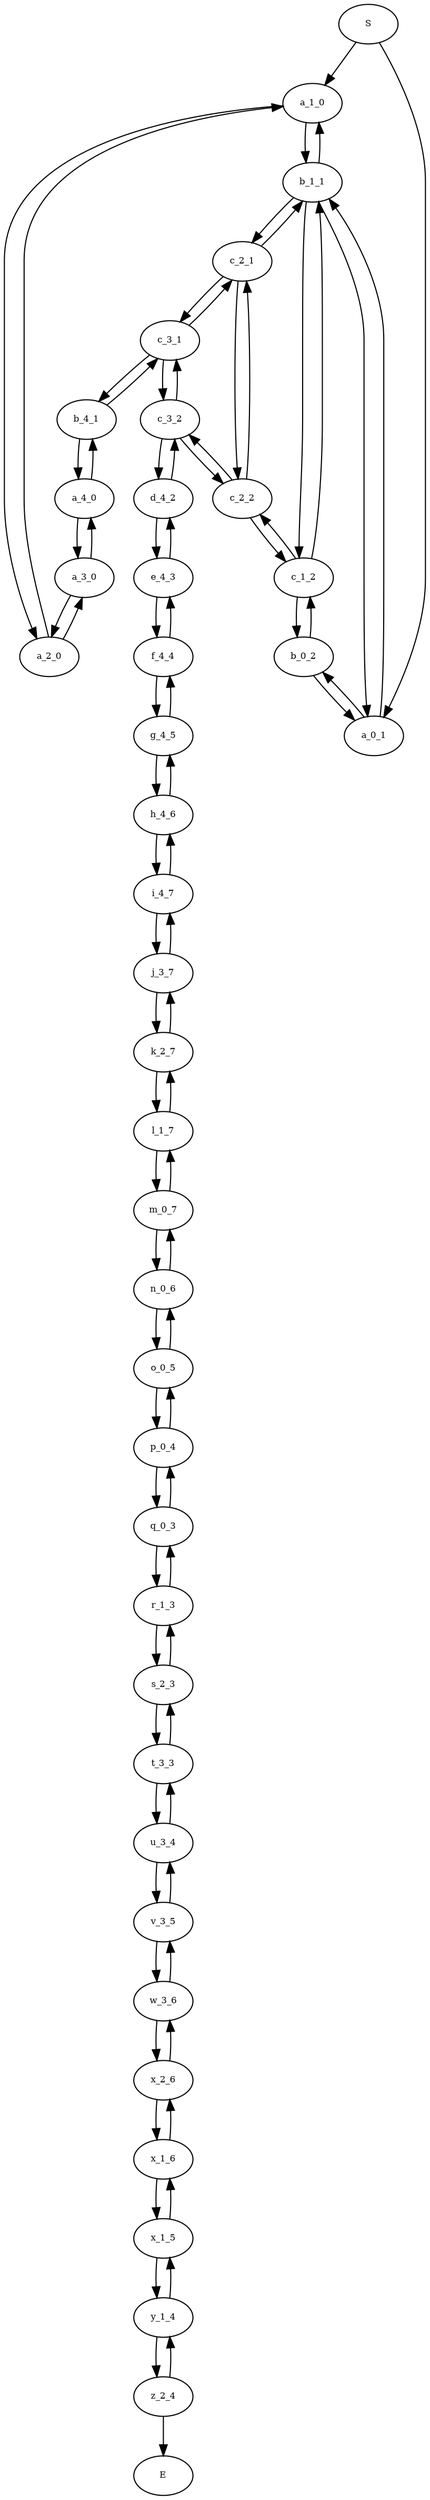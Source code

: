 digraph RGL__DirectedAdjacencyGraph {
    S [
        fontsize = 8,
        label = S
    ]

    a_1_0 [
        fontsize = 8,
        label = a_1_0
    ]

    a_0_1 [
        fontsize = 8,
        label = a_0_1
    ]

    b_1_1 [
        fontsize = 8,
        label = b_1_1
    ]

    b_0_2 [
        fontsize = 8,
        label = b_0_2
    ]

    c_1_2 [
        fontsize = 8,
        label = c_1_2
    ]

    q_0_3 [
        fontsize = 8,
        label = q_0_3
    ]

    r_1_3 [
        fontsize = 8,
        label = r_1_3
    ]

    p_0_4 [
        fontsize = 8,
        label = p_0_4
    ]

    o_0_5 [
        fontsize = 8,
        label = o_0_5
    ]

    n_0_6 [
        fontsize = 8,
        label = n_0_6
    ]

    m_0_7 [
        fontsize = 8,
        label = m_0_7
    ]

    l_1_7 [
        fontsize = 8,
        label = l_1_7
    ]

    a_2_0 [
        fontsize = 8,
        label = a_2_0
    ]

    c_2_1 [
        fontsize = 8,
        label = c_2_1
    ]

    c_2_2 [
        fontsize = 8,
        label = c_2_2
    ]

    s_2_3 [
        fontsize = 8,
        label = s_2_3
    ]

    y_1_4 [
        fontsize = 8,
        label = y_1_4
    ]

    z_2_4 [
        fontsize = 8,
        label = z_2_4
    ]

    x_1_5 [
        fontsize = 8,
        label = x_1_5
    ]

    x_1_6 [
        fontsize = 8,
        label = x_1_6
    ]

    x_2_6 [
        fontsize = 8,
        label = x_2_6
    ]

    k_2_7 [
        fontsize = 8,
        label = k_2_7
    ]

    a_3_0 [
        fontsize = 8,
        label = a_3_0
    ]

    c_3_1 [
        fontsize = 8,
        label = c_3_1
    ]

    c_3_2 [
        fontsize = 8,
        label = c_3_2
    ]

    t_3_3 [
        fontsize = 8,
        label = t_3_3
    ]

    E [
        fontsize = 8,
        label = E
    ]

    w_3_6 [
        fontsize = 8,
        label = w_3_6
    ]

    j_3_7 [
        fontsize = 8,
        label = j_3_7
    ]

    a_4_0 [
        fontsize = 8,
        label = a_4_0
    ]

    b_4_1 [
        fontsize = 8,
        label = b_4_1
    ]

    d_4_2 [
        fontsize = 8,
        label = d_4_2
    ]

    u_3_4 [
        fontsize = 8,
        label = u_3_4
    ]

    v_3_5 [
        fontsize = 8,
        label = v_3_5
    ]

    i_4_7 [
        fontsize = 8,
        label = i_4_7
    ]

    e_4_3 [
        fontsize = 8,
        label = e_4_3
    ]

    f_4_4 [
        fontsize = 8,
        label = f_4_4
    ]

    g_4_5 [
        fontsize = 8,
        label = g_4_5
    ]

    h_4_6 [
        fontsize = 8,
        label = h_4_6
    ]

    S -> a_1_0 [
        fontsize = 8
    ]

    S -> a_0_1 [
        fontsize = 8
    ]

    a_1_0 -> a_2_0 [
        fontsize = 8
    ]

    a_1_0 -> b_1_1 [
        fontsize = 8
    ]

    a_0_1 -> b_1_1 [
        fontsize = 8
    ]

    a_0_1 -> b_0_2 [
        fontsize = 8
    ]

    b_1_1 -> a_0_1 [
        fontsize = 8
    ]

    b_1_1 -> c_2_1 [
        fontsize = 8
    ]

    b_1_1 -> a_1_0 [
        fontsize = 8
    ]

    b_1_1 -> c_1_2 [
        fontsize = 8
    ]

    b_0_2 -> c_1_2 [
        fontsize = 8
    ]

    b_0_2 -> a_0_1 [
        fontsize = 8
    ]

    c_1_2 -> b_0_2 [
        fontsize = 8
    ]

    c_1_2 -> c_2_2 [
        fontsize = 8
    ]

    c_1_2 -> b_1_1 [
        fontsize = 8
    ]

    q_0_3 -> r_1_3 [
        fontsize = 8
    ]

    q_0_3 -> p_0_4 [
        fontsize = 8
    ]

    r_1_3 -> q_0_3 [
        fontsize = 8
    ]

    r_1_3 -> s_2_3 [
        fontsize = 8
    ]

    p_0_4 -> q_0_3 [
        fontsize = 8
    ]

    p_0_4 -> o_0_5 [
        fontsize = 8
    ]

    o_0_5 -> p_0_4 [
        fontsize = 8
    ]

    o_0_5 -> n_0_6 [
        fontsize = 8
    ]

    n_0_6 -> o_0_5 [
        fontsize = 8
    ]

    n_0_6 -> m_0_7 [
        fontsize = 8
    ]

    m_0_7 -> l_1_7 [
        fontsize = 8
    ]

    m_0_7 -> n_0_6 [
        fontsize = 8
    ]

    l_1_7 -> m_0_7 [
        fontsize = 8
    ]

    l_1_7 -> k_2_7 [
        fontsize = 8
    ]

    a_2_0 -> a_1_0 [
        fontsize = 8
    ]

    a_2_0 -> a_3_0 [
        fontsize = 8
    ]

    c_2_1 -> b_1_1 [
        fontsize = 8
    ]

    c_2_1 -> c_3_1 [
        fontsize = 8
    ]

    c_2_1 -> c_2_2 [
        fontsize = 8
    ]

    c_2_2 -> c_1_2 [
        fontsize = 8
    ]

    c_2_2 -> c_3_2 [
        fontsize = 8
    ]

    c_2_2 -> c_2_1 [
        fontsize = 8
    ]

    s_2_3 -> r_1_3 [
        fontsize = 8
    ]

    s_2_3 -> t_3_3 [
        fontsize = 8
    ]

    y_1_4 -> z_2_4 [
        fontsize = 8
    ]

    y_1_4 -> x_1_5 [
        fontsize = 8
    ]

    z_2_4 -> y_1_4 [
        fontsize = 8
    ]

    z_2_4 -> E [
        fontsize = 8
    ]

    x_1_5 -> y_1_4 [
        fontsize = 8
    ]

    x_1_5 -> x_1_6 [
        fontsize = 8
    ]

    x_1_6 -> x_2_6 [
        fontsize = 8
    ]

    x_1_6 -> x_1_5 [
        fontsize = 8
    ]

    x_2_6 -> x_1_6 [
        fontsize = 8
    ]

    x_2_6 -> w_3_6 [
        fontsize = 8
    ]

    k_2_7 -> l_1_7 [
        fontsize = 8
    ]

    k_2_7 -> j_3_7 [
        fontsize = 8
    ]

    a_3_0 -> a_2_0 [
        fontsize = 8
    ]

    a_3_0 -> a_4_0 [
        fontsize = 8
    ]

    c_3_1 -> c_2_1 [
        fontsize = 8
    ]

    c_3_1 -> b_4_1 [
        fontsize = 8
    ]

    c_3_1 -> c_3_2 [
        fontsize = 8
    ]

    c_3_2 -> c_2_2 [
        fontsize = 8
    ]

    c_3_2 -> d_4_2 [
        fontsize = 8
    ]

    c_3_2 -> c_3_1 [
        fontsize = 8
    ]

    t_3_3 -> s_2_3 [
        fontsize = 8
    ]

    t_3_3 -> u_3_4 [
        fontsize = 8
    ]

    w_3_6 -> x_2_6 [
        fontsize = 8
    ]

    w_3_6 -> v_3_5 [
        fontsize = 8
    ]

    j_3_7 -> k_2_7 [
        fontsize = 8
    ]

    j_3_7 -> i_4_7 [
        fontsize = 8
    ]

    a_4_0 -> a_3_0 [
        fontsize = 8
    ]

    a_4_0 -> b_4_1 [
        fontsize = 8
    ]

    b_4_1 -> c_3_1 [
        fontsize = 8
    ]

    b_4_1 -> a_4_0 [
        fontsize = 8
    ]

    d_4_2 -> c_3_2 [
        fontsize = 8
    ]

    d_4_2 -> e_4_3 [
        fontsize = 8
    ]

    u_3_4 -> t_3_3 [
        fontsize = 8
    ]

    u_3_4 -> v_3_5 [
        fontsize = 8
    ]

    v_3_5 -> u_3_4 [
        fontsize = 8
    ]

    v_3_5 -> w_3_6 [
        fontsize = 8
    ]

    i_4_7 -> j_3_7 [
        fontsize = 8
    ]

    i_4_7 -> h_4_6 [
        fontsize = 8
    ]

    e_4_3 -> d_4_2 [
        fontsize = 8
    ]

    e_4_3 -> f_4_4 [
        fontsize = 8
    ]

    f_4_4 -> e_4_3 [
        fontsize = 8
    ]

    f_4_4 -> g_4_5 [
        fontsize = 8
    ]

    g_4_5 -> f_4_4 [
        fontsize = 8
    ]

    g_4_5 -> h_4_6 [
        fontsize = 8
    ]

    h_4_6 -> g_4_5 [
        fontsize = 8
    ]

    h_4_6 -> i_4_7 [
        fontsize = 8
    ]
}
